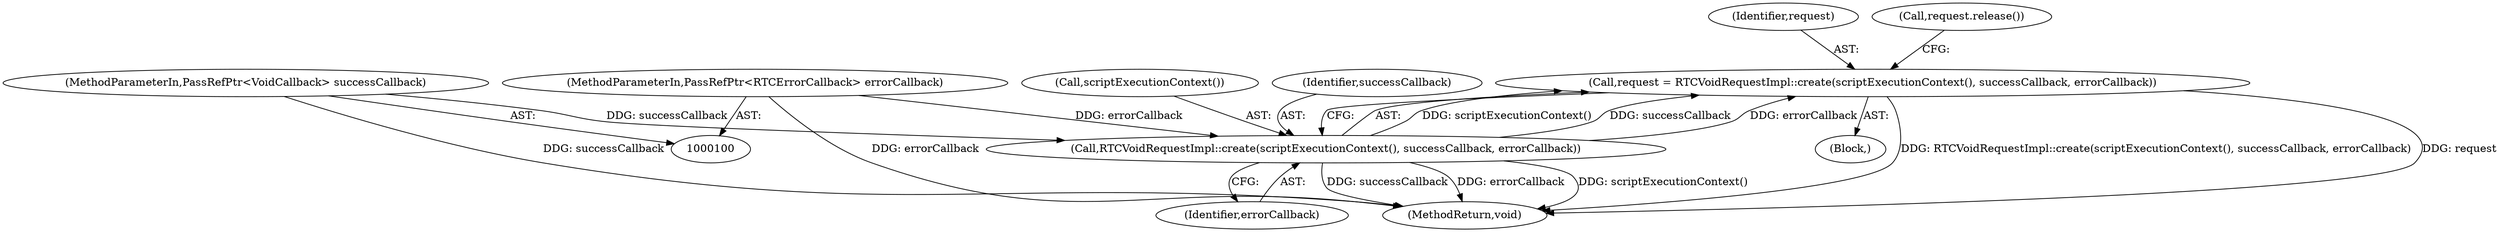 digraph "1_Chrome_ab5e55ff333def909d025ac45da9ffa0d88a63f2_3@API" {
"1000132" [label="(Call,request = RTCVoidRequestImpl::create(scriptExecutionContext(), successCallback, errorCallback))"];
"1000134" [label="(Call,RTCVoidRequestImpl::create(scriptExecutionContext(), successCallback, errorCallback))"];
"1000102" [label="(MethodParameterIn,PassRefPtr<VoidCallback> successCallback)"];
"1000103" [label="(MethodParameterIn,PassRefPtr<RTCErrorCallback> errorCallback)"];
"1000102" [label="(MethodParameterIn,PassRefPtr<VoidCallback> successCallback)"];
"1000133" [label="(Identifier,request)"];
"1000132" [label="(Call,request = RTCVoidRequestImpl::create(scriptExecutionContext(), successCallback, errorCallback))"];
"1000135" [label="(Call,scriptExecutionContext())"];
"1000103" [label="(MethodParameterIn,PassRefPtr<RTCErrorCallback> errorCallback)"];
"1000137" [label="(Identifier,errorCallback)"];
"1000105" [label="(Block,)"];
"1000139" [label="(Call,request.release())"];
"1000141" [label="(MethodReturn,void)"];
"1000134" [label="(Call,RTCVoidRequestImpl::create(scriptExecutionContext(), successCallback, errorCallback))"];
"1000136" [label="(Identifier,successCallback)"];
"1000132" -> "1000105"  [label="AST: "];
"1000132" -> "1000134"  [label="CFG: "];
"1000133" -> "1000132"  [label="AST: "];
"1000134" -> "1000132"  [label="AST: "];
"1000139" -> "1000132"  [label="CFG: "];
"1000132" -> "1000141"  [label="DDG: RTCVoidRequestImpl::create(scriptExecutionContext(), successCallback, errorCallback)"];
"1000132" -> "1000141"  [label="DDG: request"];
"1000134" -> "1000132"  [label="DDG: scriptExecutionContext()"];
"1000134" -> "1000132"  [label="DDG: successCallback"];
"1000134" -> "1000132"  [label="DDG: errorCallback"];
"1000134" -> "1000137"  [label="CFG: "];
"1000135" -> "1000134"  [label="AST: "];
"1000136" -> "1000134"  [label="AST: "];
"1000137" -> "1000134"  [label="AST: "];
"1000134" -> "1000141"  [label="DDG: scriptExecutionContext()"];
"1000134" -> "1000141"  [label="DDG: successCallback"];
"1000134" -> "1000141"  [label="DDG: errorCallback"];
"1000102" -> "1000134"  [label="DDG: successCallback"];
"1000103" -> "1000134"  [label="DDG: errorCallback"];
"1000102" -> "1000100"  [label="AST: "];
"1000102" -> "1000141"  [label="DDG: successCallback"];
"1000103" -> "1000100"  [label="AST: "];
"1000103" -> "1000141"  [label="DDG: errorCallback"];
}
